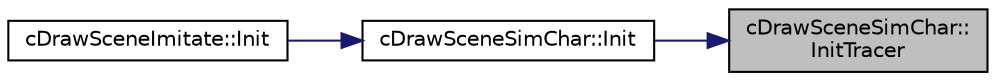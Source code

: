 digraph "cDrawSceneSimChar::InitTracer"
{
 // LATEX_PDF_SIZE
  edge [fontname="Helvetica",fontsize="10",labelfontname="Helvetica",labelfontsize="10"];
  node [fontname="Helvetica",fontsize="10",shape=record];
  rankdir="RL";
  Node1 [label="cDrawSceneSimChar::\lInitTracer",height=0.2,width=0.4,color="black", fillcolor="grey75", style="filled", fontcolor="black",tooltip=" "];
  Node1 -> Node2 [dir="back",color="midnightblue",fontsize="10",style="solid",fontname="Helvetica"];
  Node2 [label="cDrawSceneSimChar::Init",height=0.2,width=0.4,color="black", fillcolor="white", style="filled",URL="$classc_draw_scene_sim_char.html#a4e6054c41d9444218aa837fc692d38d6",tooltip=" "];
  Node2 -> Node3 [dir="back",color="midnightblue",fontsize="10",style="solid",fontname="Helvetica"];
  Node3 [label="cDrawSceneImitate::Init",height=0.2,width=0.4,color="black", fillcolor="white", style="filled",URL="$classc_draw_scene_imitate.html#a4883fd5c94ea98788c07ff76c13fcf8a",tooltip=" "];
}
